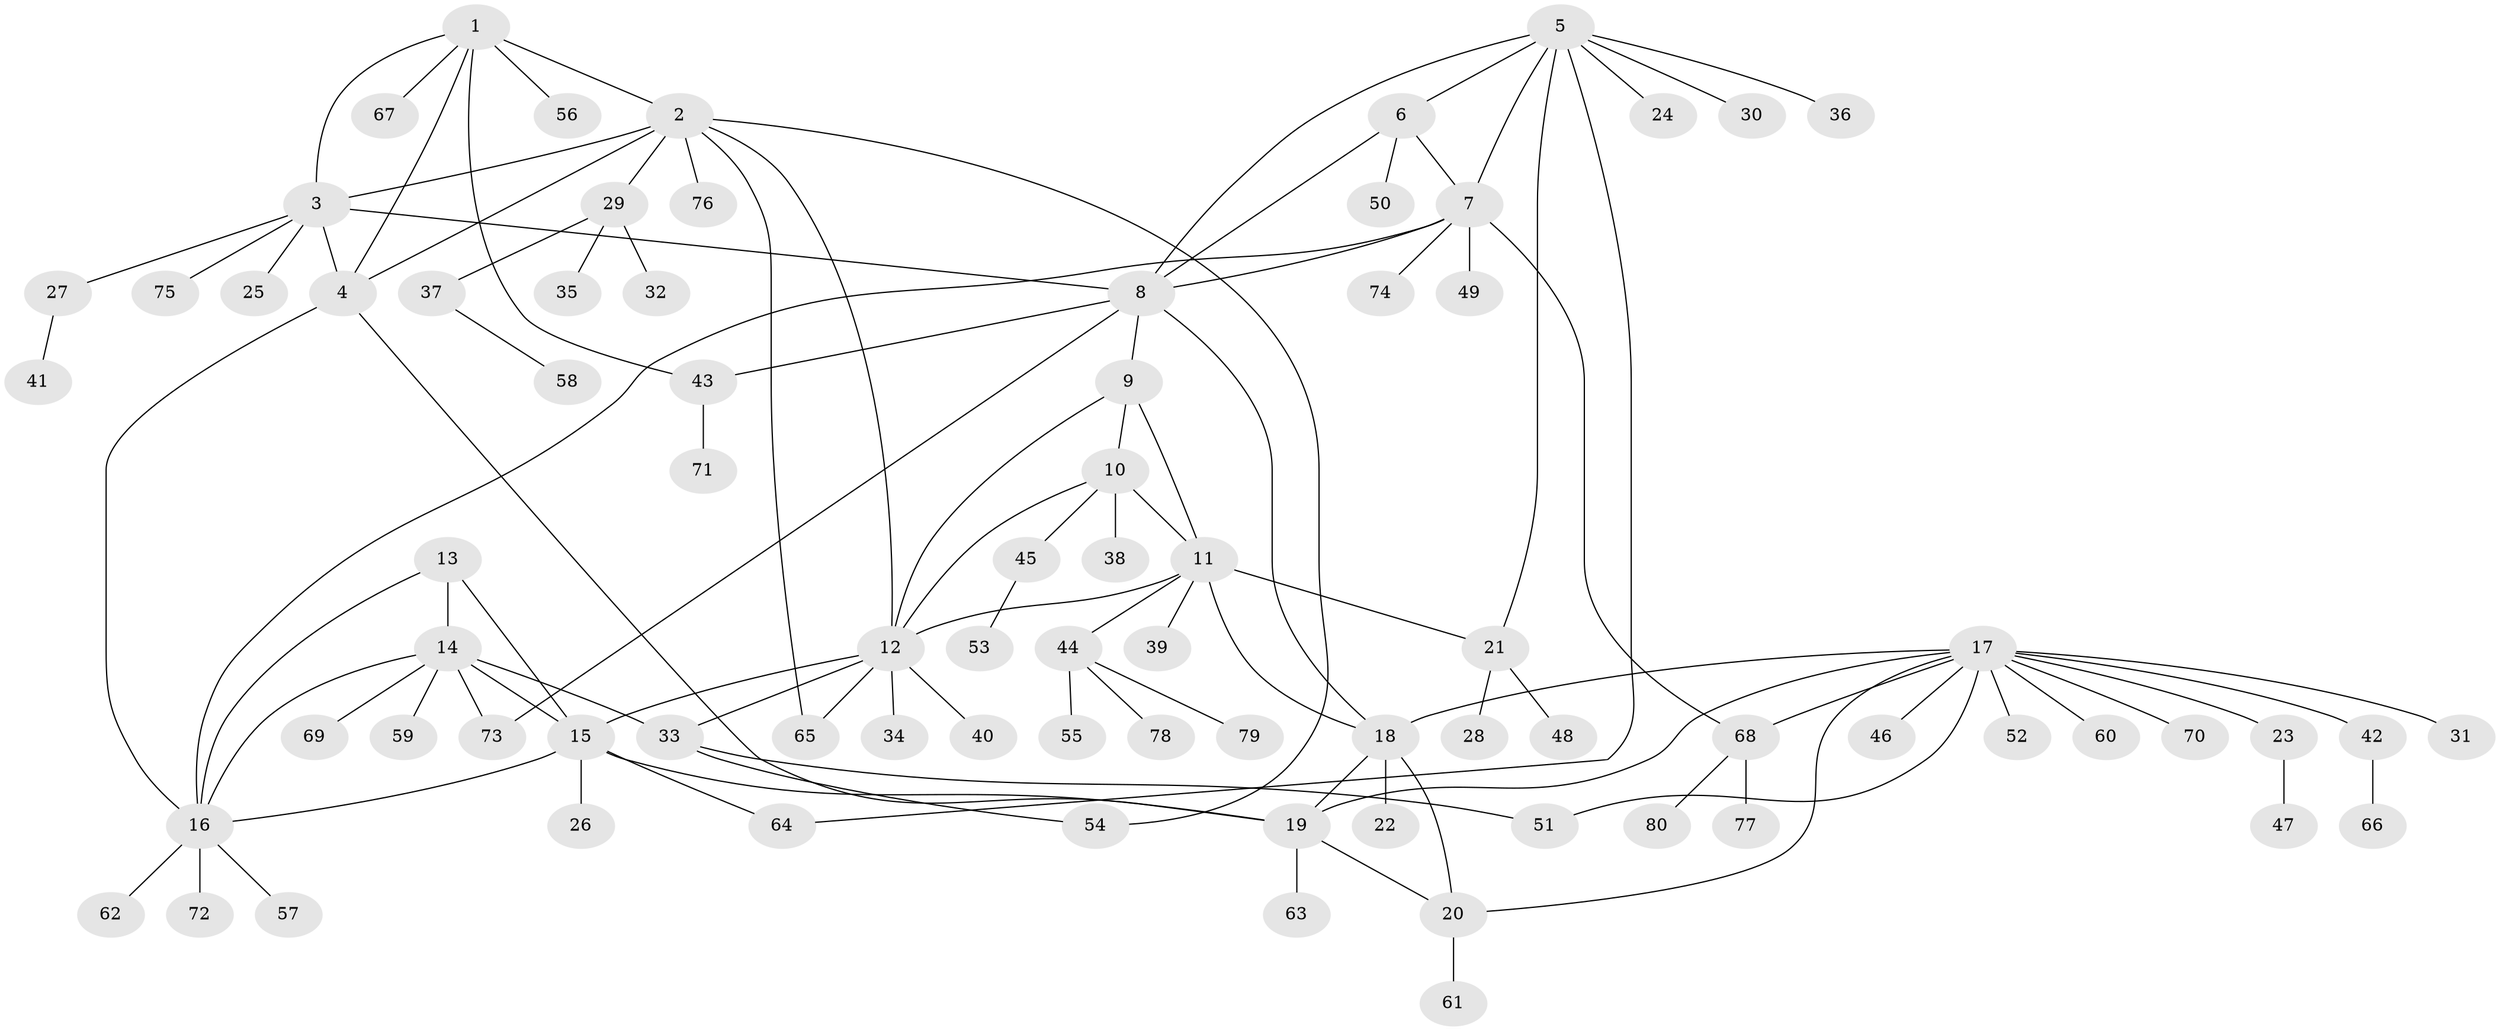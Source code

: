 // coarse degree distribution, {5: 0.015873015873015872, 9: 0.031746031746031744, 6: 0.015873015873015872, 7: 0.047619047619047616, 10: 0.031746031746031744, 3: 0.09523809523809523, 8: 0.015873015873015872, 14: 0.015873015873015872, 1: 0.6031746031746031, 4: 0.015873015873015872, 2: 0.1111111111111111}
// Generated by graph-tools (version 1.1) at 2025/52/02/27/25 19:52:15]
// undirected, 80 vertices, 109 edges
graph export_dot {
graph [start="1"]
  node [color=gray90,style=filled];
  1;
  2;
  3;
  4;
  5;
  6;
  7;
  8;
  9;
  10;
  11;
  12;
  13;
  14;
  15;
  16;
  17;
  18;
  19;
  20;
  21;
  22;
  23;
  24;
  25;
  26;
  27;
  28;
  29;
  30;
  31;
  32;
  33;
  34;
  35;
  36;
  37;
  38;
  39;
  40;
  41;
  42;
  43;
  44;
  45;
  46;
  47;
  48;
  49;
  50;
  51;
  52;
  53;
  54;
  55;
  56;
  57;
  58;
  59;
  60;
  61;
  62;
  63;
  64;
  65;
  66;
  67;
  68;
  69;
  70;
  71;
  72;
  73;
  74;
  75;
  76;
  77;
  78;
  79;
  80;
  1 -- 2;
  1 -- 3;
  1 -- 4;
  1 -- 43;
  1 -- 56;
  1 -- 67;
  2 -- 3;
  2 -- 4;
  2 -- 12;
  2 -- 29;
  2 -- 54;
  2 -- 65;
  2 -- 76;
  3 -- 4;
  3 -- 8;
  3 -- 25;
  3 -- 27;
  3 -- 75;
  4 -- 16;
  4 -- 19;
  5 -- 6;
  5 -- 7;
  5 -- 8;
  5 -- 21;
  5 -- 24;
  5 -- 30;
  5 -- 36;
  5 -- 64;
  6 -- 7;
  6 -- 8;
  6 -- 50;
  7 -- 8;
  7 -- 16;
  7 -- 49;
  7 -- 68;
  7 -- 74;
  8 -- 9;
  8 -- 18;
  8 -- 43;
  8 -- 73;
  9 -- 10;
  9 -- 11;
  9 -- 12;
  10 -- 11;
  10 -- 12;
  10 -- 38;
  10 -- 45;
  11 -- 12;
  11 -- 18;
  11 -- 21;
  11 -- 39;
  11 -- 44;
  12 -- 15;
  12 -- 33;
  12 -- 34;
  12 -- 40;
  12 -- 65;
  13 -- 14;
  13 -- 15;
  13 -- 16;
  14 -- 15;
  14 -- 16;
  14 -- 33;
  14 -- 59;
  14 -- 69;
  14 -- 73;
  15 -- 16;
  15 -- 19;
  15 -- 26;
  15 -- 64;
  16 -- 57;
  16 -- 62;
  16 -- 72;
  17 -- 18;
  17 -- 19;
  17 -- 20;
  17 -- 23;
  17 -- 31;
  17 -- 42;
  17 -- 46;
  17 -- 51;
  17 -- 52;
  17 -- 60;
  17 -- 68;
  17 -- 70;
  18 -- 19;
  18 -- 20;
  18 -- 22;
  19 -- 20;
  19 -- 63;
  20 -- 61;
  21 -- 28;
  21 -- 48;
  23 -- 47;
  27 -- 41;
  29 -- 32;
  29 -- 35;
  29 -- 37;
  33 -- 51;
  33 -- 54;
  37 -- 58;
  42 -- 66;
  43 -- 71;
  44 -- 55;
  44 -- 78;
  44 -- 79;
  45 -- 53;
  68 -- 77;
  68 -- 80;
}

